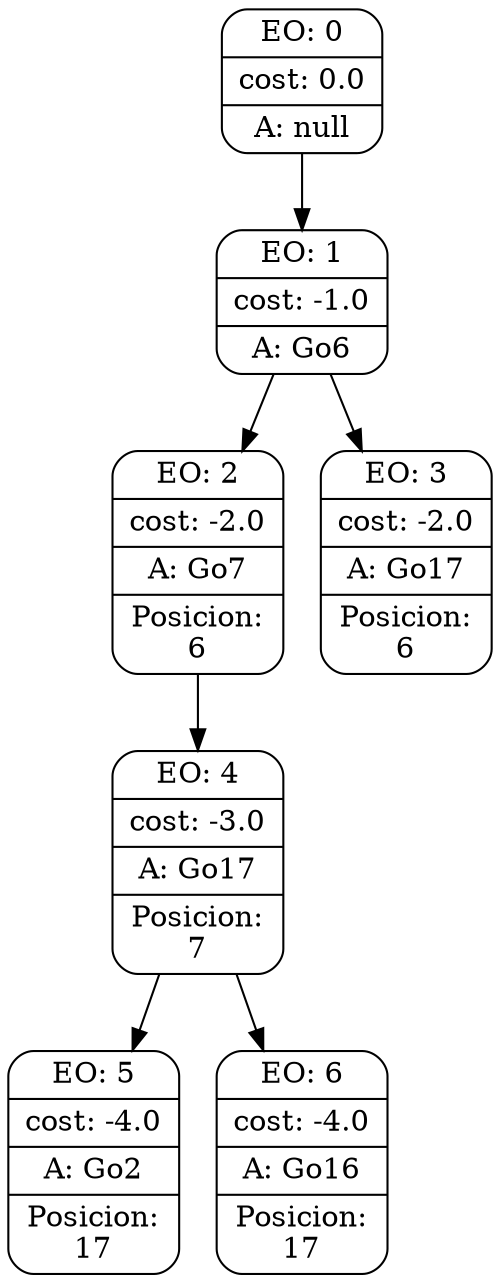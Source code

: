 digraph g {
node [shape = Mrecord];
nodo0[label="{EO: 0|cost: 0.0|A: null}"]
nodo1[label="{EO: 1|cost: -1.0|A: Go6}"]
nodo2[label="{EO: 2|cost: -2.0|A: Go7|Posicion:\n6}"]
nodo4[label="{EO: 4|cost: -3.0|A: Go17|Posicion:\n7}"]
nodo5[label="{EO: 5|cost: -4.0|A: Go2|Posicion:\n17}"]

nodo4 -> nodo5;
nodo6[label="{EO: 6|cost: -4.0|A: Go16|Posicion:\n17}"]

nodo4 -> nodo6;

nodo2 -> nodo4;

nodo1 -> nodo2;
nodo3[label="{EO: 3|cost: -2.0|A: Go17|Posicion:\n6}"]

nodo1 -> nodo3;

nodo0 -> nodo1;


}